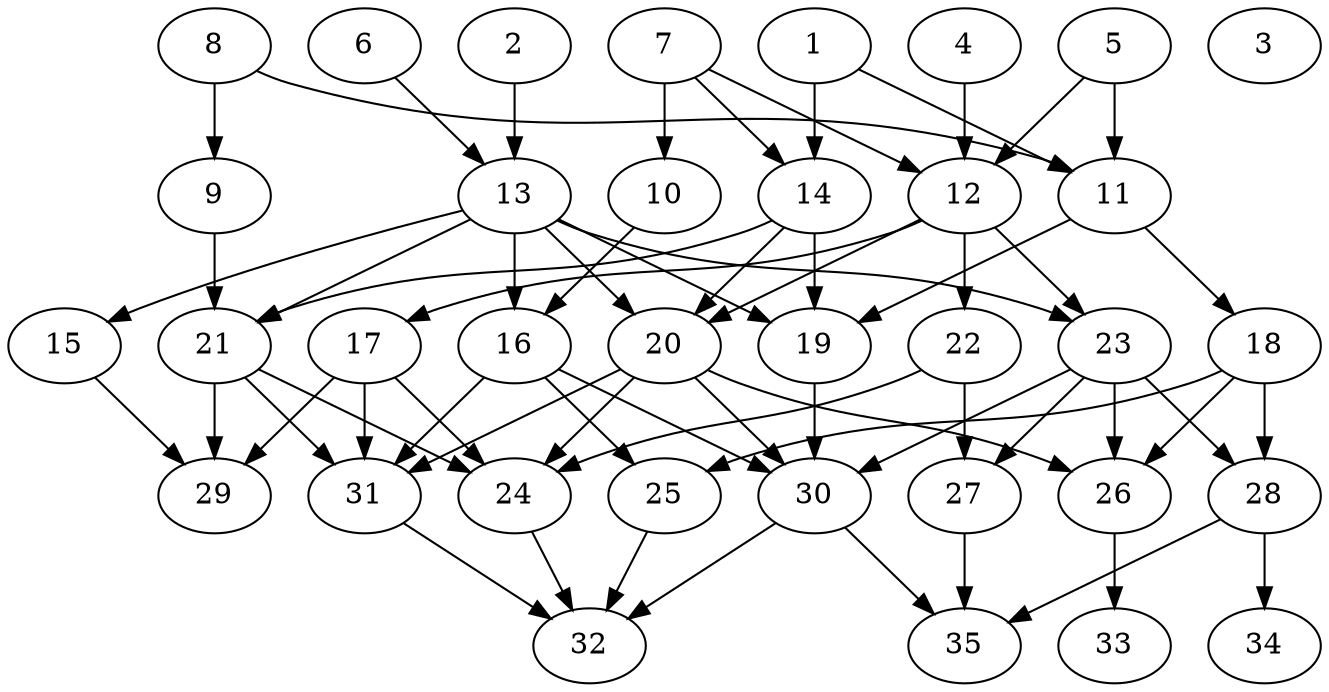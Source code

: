 // DAG (tier=2-normal, mode=compute, n=35, ccr=0.399, fat=0.562, density=0.425, regular=0.581, jump=0.117, mindata=524288, maxdata=8388608)
// DAG automatically generated by daggen at Sun Aug 24 16:33:33 2025
// /home/ermia/Project/Environments/daggen/bin/daggen --dot --ccr 0.399 --fat 0.562 --regular 0.581 --density 0.425 --jump 0.117 --mindata 524288 --maxdata 8388608 -n 35 
digraph G {
  1 [size="312783566219547508736", alpha="0.07", expect_size="156391783109773754368"]
  1 -> 11 [size ="368625978441728"]
  1 -> 14 [size ="368625978441728"]
  2 [size="76646565758953", alpha="0.02", expect_size="38323282879476"]
  2 -> 13 [size ="7023152332800"]
  3 [size="1015788650654791", alpha="0.20", expect_size="507894325327395"]
  4 [size="253069775044437824", alpha="0.10", expect_size="126534887522218912"]
  4 -> 12 [size ="118531710517248"]
  5 [size="142181722297101975552", alpha="0.03", expect_size="71090861148550987776"]
  5 -> 11 [size ="217931078172672"]
  5 -> 12 [size ="217931078172672"]
  6 [size="480334197822595268608", alpha="0.03", expect_size="240167098911297634304"]
  6 -> 13 [size ="490665653829632"]
  7 [size="305852751529036288", alpha="0.00", expect_size="152926375764518144"]
  7 -> 10 [size ="174276384653312"]
  7 -> 12 [size ="174276384653312"]
  7 -> 14 [size ="174276384653312"]
  8 [size="112908299300503552000", alpha="0.07", expect_size="56454149650251776000"]
  8 -> 9 [size ="186884764467200"]
  8 -> 11 [size ="186884764467200"]
  9 [size="325260954638697365504", alpha="0.17", expect_size="162630477319348682752"]
  9 -> 21 [size ="378365278158848"]
  10 [size="2310354360183291904", alpha="0.05", expect_size="1155177180091645952"]
  10 -> 16 [size ="13981133570048"]
  11 [size="4918802529347756", alpha="0.18", expect_size="2459401264673878"]
  11 -> 18 [size ="151447937220608"]
  11 -> 19 [size ="151447937220608"]
  12 [size="1181484202628062", alpha="0.15", expect_size="590742101314031"]
  12 -> 17 [size ="26698053582848"]
  12 -> 20 [size ="26698053582848"]
  12 -> 22 [size ="26698053582848"]
  12 -> 23 [size ="26698053582848"]
  13 [size="774866209449922688", alpha="0.12", expect_size="387433104724961344"]
  13 -> 15 [size ="273886339923968"]
  13 -> 16 [size ="273886339923968"]
  13 -> 19 [size ="273886339923968"]
  13 -> 20 [size ="273886339923968"]
  13 -> 21 [size ="273886339923968"]
  13 -> 23 [size ="273886339923968"]
  14 [size="367492068534973248", alpha="0.10", expect_size="183746034267486624"]
  14 -> 19 [size ="538213928140800"]
  14 -> 20 [size ="538213928140800"]
  14 -> 21 [size ="538213928140800"]
  15 [size="208202258977839382528", alpha="0.05", expect_size="104101129488919691264"]
  15 -> 29 [size ="281026286845952"]
  16 [size="70985560521589304", alpha="0.01", expect_size="35492780260794652"]
  16 -> 25 [size ="45306670481408"]
  16 -> 30 [size ="45306670481408"]
  16 -> 31 [size ="45306670481408"]
  17 [size="4883263847075945", alpha="0.13", expect_size="2441631923537972"]
  17 -> 24 [size ="198625091125248"]
  17 -> 29 [size ="198625091125248"]
  17 -> 31 [size ="198625091125248"]
  18 [size="17491770111688704000", alpha="0.15", expect_size="8745885055844352000"]
  18 -> 25 [size ="53907082444800"]
  18 -> 26 [size ="53907082444800"]
  18 -> 28 [size ="53907082444800"]
  19 [size="1183067620427610", alpha="0.09", expect_size="591533810213805"]
  19 -> 30 [size ="64504444485632"]
  20 [size="4194320325823416", alpha="0.10", expect_size="2097160162911708"]
  20 -> 24 [size ="399613186015232"]
  20 -> 26 [size ="399613186015232"]
  20 -> 30 [size ="399613186015232"]
  20 -> 31 [size ="399613186015232"]
  21 [size="377845255329808384", alpha="0.00", expect_size="188922627664904192"]
  21 -> 24 [size ="4181184217088"]
  21 -> 29 [size ="4181184217088"]
  21 -> 31 [size ="4181184217088"]
  22 [size="2839471405362514", alpha="0.19", expect_size="1419735702681257"]
  22 -> 24 [size ="49901488570368"]
  22 -> 27 [size ="49901488570368"]
  23 [size="67049537720032568", alpha="0.15", expect_size="33524768860016284"]
  23 -> 26 [size ="170549468725248"]
  23 -> 27 [size ="170549468725248"]
  23 -> 28 [size ="170549468725248"]
  23 -> 30 [size ="170549468725248"]
  24 [size="104991588530291474432", alpha="0.02", expect_size="52495794265145737216"]
  24 -> 32 [size ="178043582676992"]
  25 [size="311156587568619", alpha="0.06", expect_size="155578293784309"]
  25 -> 32 [size ="6555328053248"]
  26 [size="414331762915731328", alpha="0.17", expect_size="207165881457865664"]
  26 -> 33 [size ="195615971606528"]
  27 [size="1006026138045315072", alpha="0.14", expect_size="503013069022657536"]
  27 -> 35 [size ="454901595373568"]
  28 [size="593543876479196544", alpha="0.16", expect_size="296771938239598272"]
  28 -> 34 [size ="342953440575488"]
  28 -> 35 [size ="342953440575488"]
  29 [size="331103267838651840", alpha="0.18", expect_size="165551633919325920"]
  30 [size="43376186313176320", alpha="0.15", expect_size="21688093156588160"]
  30 -> 32 [size ="41566190174208"]
  30 -> 35 [size ="41566190174208"]
  31 [size="26815525734798327808", alpha="0.17", expect_size="13407762867399163904"]
  31 -> 32 [size ="71671671160832"]
  32 [size="8860138256354050", alpha="0.17", expect_size="4430069128177025"]
  33 [size="182569894292750336", alpha="0.11", expect_size="91284947146375168"]
  34 [size="101370508300384688", alpha="0.06", expect_size="50685254150192344"]
  35 [size="475826398610562482176", alpha="0.14", expect_size="237913199305281241088"]
}